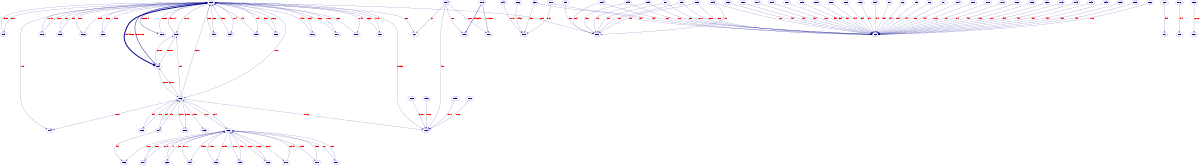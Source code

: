 // IP Conversations dot engine
digraph {
	graph [nodesep=0.8 ranksep=3 size="8!"]
	"10.0.13.19" [label=IP1 color=darkblue fontcolor=darkblue]
	"10.0.13.25" [label=IP2 color=darkblue fontcolor=darkblue]
	"10.0.15.255" [label=IP3 color=darkblue fontcolor=darkblue]
	"172.22.1.41" [label=IP4 color=darkblue fontcolor=darkblue]
	"10.0.8.253" [label=IP5 color=darkblue fontcolor=darkblue]
	"10.0.8.2" [label=IP6 color=darkblue fontcolor=darkblue]
	"192.169.247.255" [label=IP7 color=darkblue fontcolor=darkblue]
	"169.254.255.255" [label=IP8 color=darkblue fontcolor=darkblue]
	"172.217.20.68" [label=IP9 color=darkblue fontcolor=darkblue]
	"10.0.13.16" [label=IP10 color=darkblue fontcolor=darkblue]
	"10.0.8.35" [label=IP11 color=darkblue fontcolor=darkblue]
	"169.254.28.66" [label=IP12 color=darkblue fontcolor=darkblue]
	"172.22.1.44" [label=IP13 color=darkblue fontcolor=darkblue]
	"10.0.8.1" [label=IP14 color=darkblue fontcolor=darkblue]
	"10.0.8.243" [label=IP15 color=darkblue fontcolor=darkblue]
	"52.43.139.170" [label=IP16 color=darkblue fontcolor=darkblue]
	"52.142.84.61" [label=IP17 color=darkblue fontcolor=darkblue]
	"10.0.8.6" [label=IP18 color=darkblue fontcolor=darkblue]
	"10.0.8.242" [label=IP19 color=darkblue fontcolor=darkblue]
	"10.0.13.100" [label=IP20 color=darkblue fontcolor=darkblue]
	"224.0.0.2" [label=IP21 color=darkblue fontcolor=darkblue]
	"0.0.0.0" [label=IP22 color=darkblue fontcolor=darkblue]
	"52.25.91.198" [label=IP23 color=darkblue fontcolor=darkblue]
	"239.255.255.250" [label=IP24 color=darkblue fontcolor=darkblue]
	"172.217.17.130" [label=IP25 color=darkblue fontcolor=darkblue]
	"52.42.239.171" [label=IP26 color=darkblue fontcolor=darkblue]
	"192.169.247.21" [label=IP27 color=darkblue fontcolor=darkblue]
	"52.35.88.102" [label=IP28 color=darkblue fontcolor=darkblue]
	"10.0.8.41" [label=IP29 color=darkblue fontcolor=darkblue]
	"224.0.0.252" [label=IP30 color=darkblue fontcolor=darkblue]
	"10.0.13.27" [label=IP31 color=darkblue fontcolor=darkblue]
	"172.22.1.30" [label=IP32 color=darkblue fontcolor=darkblue]
	"10.0.9.253" [label=IP33 color=darkblue fontcolor=darkblue]
	"172.22.1.16" [label=IP34 color=darkblue fontcolor=darkblue]
	"172.22.1.14" [label=IP35 color=darkblue fontcolor=darkblue]
	"224.0.0.251" [label=IP36 color=darkblue fontcolor=darkblue]
	"10.0.8.4" [label=IP37 color=darkblue fontcolor=darkblue]
	"137.117.248.23" [label=IP38 color=darkblue fontcolor=darkblue]
	"10.0.8.5" [label=IP39 color=darkblue fontcolor=darkblue]
	"54.69.207.70" [label=IP40 color=darkblue fontcolor=darkblue]
	"52.239.177.100" [label=IP41 color=darkblue fontcolor=darkblue]
	"10.0.13.37" [label=IP42 color=darkblue fontcolor=darkblue]
	"10.0.8.31" [label=IP43 color=darkblue fontcolor=darkblue]
	"172.22.1.255" [label=IP44 color=darkblue fontcolor=darkblue]
	"10.0.8.30" [label=IP45 color=darkblue fontcolor=darkblue]
	"10.0.13.149" [label=IP46 color=darkblue fontcolor=darkblue]
	"172.20.1.3" [label=IP47 color=darkblue fontcolor=darkblue]
	"10.0.13.26" [label=IP48 color=darkblue fontcolor=darkblue]
	"10.0.13.47" [label=IP49 color=darkblue fontcolor=darkblue]
	"239.192.6.105" [label=IP50 color=darkblue fontcolor=darkblue]
	"10.0.13.35" [label=IP51 color=darkblue fontcolor=darkblue]
	"40.126.9.7" [label=IP52 color=darkblue fontcolor=darkblue]
	"10.0.13.52" [label=IP53 color=darkblue fontcolor=darkblue]
	"35.161.81.202" [label=IP54 color=darkblue fontcolor=darkblue]
	"10.0.13.50" [label=IP55 color=darkblue fontcolor=darkblue]
	"10.0.9.69" [label=IP56 color=darkblue fontcolor=darkblue]
	"52.27.123.131" [label=IP57 color=darkblue fontcolor=darkblue]
	"54.191.170.25" [label=IP58 color=darkblue fontcolor=darkblue]
	"172.22.1.17" [label=IP59 color=darkblue fontcolor=darkblue]
	"54.186.225.209" [label=IP60 color=darkblue fontcolor=darkblue]
	"239.192.4.63" [label=IP61 color=darkblue fontcolor=darkblue]
	"10.0.8.241" [label=IP62 color=darkblue fontcolor=darkblue]
	"172.22.1.250" [label=IP63 color=darkblue fontcolor=darkblue]
	"172.22.1.65" [label=IP64 color=darkblue fontcolor=darkblue]
	"10.0.13.17" [label=IP65 color=darkblue fontcolor=darkblue]
	"5.45.62.118" [label=IP66 color=darkblue fontcolor=darkblue]
	"10.255.255.255" [label=IP67 color=darkblue fontcolor=darkblue]
	"10.0.13.15" [label=IP68 color=darkblue fontcolor=darkblue]
	"172.22.1.51" [label=IP69 color=darkblue fontcolor=darkblue]
	"131.253.14.229" [label=IP70 color=darkblue fontcolor=darkblue]
	"10.0.13.32" [label=IP71 color=darkblue fontcolor=darkblue]
	"10.0.9.68" [label=IP72 color=darkblue fontcolor=darkblue]
	"255.255.255.255" [label=IP73 color=darkblue fontcolor=darkblue]
	"10.0.8.250" [label=IP74 color=darkblue fontcolor=darkblue]
	"10.0.8.244" [label=IP75 color=darkblue fontcolor=darkblue]
	"93.184.220.29" [label=IP76 color=darkblue fontcolor=darkblue]
	"34.223.135.139" [label=IP77 color=darkblue fontcolor=darkblue]
	"69.94.69.152" [label=IP78 color=darkblue fontcolor=darkblue]
	"195.238.11.234" [label=IP79 color=darkblue fontcolor=darkblue]
	"172.217.17.68" [label=IP80 color=darkblue fontcolor=darkblue]
	"10.0.13.4" [label=IP81 color=darkblue fontcolor=darkblue]
	"10.0.11.111" [label=IP82 color=darkblue fontcolor=darkblue]
	"10.0.13.39" [label=IP83 color=darkblue fontcolor=darkblue]
	"10.0.8.3" [label=IP84 color=darkblue fontcolor=darkblue]
	"10.0.13.9" [label=IP85 color=darkblue fontcolor=darkblue]
	"172.22.1.20" [label=IP86 color=darkblue fontcolor=darkblue]
	"17.252.76.16" [label=IP87 color=darkblue fontcolor=darkblue]
	"10.0.13.10" [label=IP88 color=darkblue fontcolor=darkblue]
	"10.0.13.28" [label=IP89 color=darkblue fontcolor=darkblue]
	"10.0.13.5" [label=IP90 color=darkblue fontcolor=darkblue]
	"62.4.254.244" [label=IP91 color=darkblue fontcolor=darkblue]
	"10.0.13.18" [label=IP92 color=darkblue fontcolor=darkblue]
	"224.0.0.1" [label=IP93 color=darkblue fontcolor=darkblue]
	"10.0.13.40" [label=IP94 color=darkblue fontcolor=darkblue]
	"10.0.13.3" [label=IP95 color=darkblue fontcolor=darkblue]
	"172.22.1.14" -> "137.117.248.23" [label=1688374 color=darkblue fontcolor=red labeldistance=0 penwidth=2.079565813990069]
	"52.43.139.170" -> "172.22.1.14" [label=4202 color=darkblue fontcolor=red labeldistance=0 penwidth=1.0026868072775263]
	"10.0.8.242" -> "10.0.15.255" [label=514 color=darkblue fontcolor=red labeldistance=0 penwidth=1.0003286575299022]
	"172.22.1.250" -> "172.22.1.41" [label=342 color=darkblue fontcolor=red labeldistance=0 penwidth=1.000218678745577]
	"10.0.13.100" -> "10.0.15.255" [label=494 color=darkblue fontcolor=red labeldistance=0 penwidth=1.0003158692991665]
	"172.22.1.30" -> "17.252.76.16" [label=201 color=darkblue fontcolor=red labeldistance=0 penwidth=1.0001285217188918]
	"172.22.1.14" -> "52.42.239.171" [label=2000 color=darkblue fontcolor=red labeldistance=0 penwidth=1.001278823073549]
	"172.22.1.30" -> "52.142.84.61" [label=6148 color=darkblue fontcolor=red labeldistance=0 penwidth=1.0039311021280894]
	"131.253.14.229" -> "172.22.1.30" [label=10346 color=darkblue fontcolor=red labeldistance=0 penwidth=1.0066153517594687]
	"172.22.1.30" -> "224.0.0.251" [label=1317 color=darkblue fontcolor=red labeldistance=0 penwidth=1.000842104993932]
	"169.254.28.66" -> "169.254.255.255" [label=494 color=darkblue fontcolor=red labeldistance=0 penwidth=1.0003158692991665]
	"172.22.1.250" -> "224.0.0.1" [label=2400 color=darkblue fontcolor=red labeldistance=0 penwidth=1.0015345876882586]
	"172.217.17.130" -> "172.22.1.14" [label=240 color=darkblue fontcolor=red labeldistance=0 penwidth=1.0001534587688259]
	"172.22.1.30" -> "52.25.91.198" [label=138 color=darkblue fontcolor=red labeldistance=0 penwidth=1.0000882387920749]
	"93.184.220.29" -> "172.22.1.14" [label=4400 color=darkblue fontcolor=red labeldistance=0 penwidth=1.0028134107618076]
	"10.0.13.18" -> "10.0.15.255" [label=247 color=darkblue fontcolor=red labeldistance=0 penwidth=1.0001579346495832]
	"172.22.1.250" -> "172.22.1.16" [label=3020 color=darkblue fontcolor=red labeldistance=0 penwidth=1.001931022841059]
	"10.0.9.68" -> "239.255.255.250" [label=3102 color=darkblue fontcolor=red labeldistance=0 penwidth=1.0019834545870745]
	"10.0.13.39" -> "10.0.15.255" [label=494 color=darkblue fontcolor=red labeldistance=0 penwidth=1.0003158692991665]
	"10.0.13.149" -> "10.0.15.255" [label=782 color=darkblue fontcolor=red labeldistance=0 penwidth=1.0005000198217577]
	"10.0.8.35" -> "10.0.15.255" [label=508 color=darkblue fontcolor=red labeldistance=0 penwidth=1.0003248210606814]
	"10.0.8.30" -> "224.0.0.252" [label=426 color=darkblue fontcolor=red labeldistance=0 penwidth=1.0002723893146659]
	"172.22.1.14" -> "224.0.0.252" [label=2340 color=darkblue fontcolor=red labeldistance=0 penwidth=1.0014962229960522]
	"0.0.0.0" -> "255.255.255.255" [label=14464 color=darkblue fontcolor=red labeldistance=0 penwidth=1.009248448467906]
	"10.0.13.3" -> "10.0.15.255" [label=535 color=darkblue fontcolor=red labeldistance=0 penwidth=1.0003420851721743]
	"172.22.1.17" -> "239.255.255.250" [label=8514 color=darkblue fontcolor=red labeldistance=0 penwidth=1.005443949824098]
	"10.0.8.31" -> "10.0.15.255" [label=494 color=darkblue fontcolor=red labeldistance=0 penwidth=1.0003158692991665]
	"172.22.1.250" -> "172.22.1.44" [label=354 color=darkblue fontcolor=red labeldistance=0 penwidth=1.0002263516840182]
	"10.0.13.32" -> "10.0.15.255" [label=1070 color=darkblue fontcolor=red labeldistance=0 penwidth=1.0006841703443488]
	"10.0.8.253" -> "10.0.15.255" [label=1004 color=darkblue fontcolor=red labeldistance=0 penwidth=1.0006419691829216]
	"34.223.135.139" -> "172.22.1.14" [label=4662 color=darkblue fontcolor=red labeldistance=0 penwidth=1.0029809365844427]
	"172.22.1.41" -> "172.22.1.250" [label=684 color=darkblue fontcolor=red labeldistance=0 penwidth=1.0004373574911538]
	"52.25.91.198" -> "172.22.1.30" [label=74 color=darkblue fontcolor=red labeldistance=0 penwidth=1.0000473164537214]
	"54.186.225.209" -> "172.22.1.14" [label=4221 color=darkblue fontcolor=red labeldistance=0 penwidth=1.002698956096725]
	"52.27.123.131" -> "172.22.1.30" [label=4637 color=darkblue fontcolor=red labeldistance=0 penwidth=1.0029649512960233]
	"172.22.1.14" -> "93.184.220.29" [label=2634 color=darkblue fontcolor=red labeldistance=0 penwidth=1.001684209987864]
	"172.22.1.14" -> "54.69.207.70" [label=265 color=darkblue fontcolor=red labeldistance=0 penwidth=1.0001694440572453]
	"10.0.13.35" -> "224.0.0.252" [label=158 color=darkblue fontcolor=red labeldistance=0 penwidth=1.0001010270228103]
	"10.0.13.9" -> "10.0.15.255" [label=494 color=darkblue fontcolor=red labeldistance=0 penwidth=1.0003158692991665]
	"52.42.239.171" -> "172.22.1.14" [label=5059 color=darkblue fontcolor=red labeldistance=0 penwidth=1.003234782964542]
	"172.22.1.65" -> "239.192.6.105" [label=180 color=darkblue fontcolor=red labeldistance=0 penwidth=1.0001150940766195]
	"10.0.8.241" -> "10.0.15.255" [label=2146 color=darkblue fontcolor=red labeldistance=0 penwidth=1.001372177157918]
	"172.22.1.14" -> "54.191.170.25" [label=149 color=darkblue fontcolor=red labeldistance=0 penwidth=1.0000952723189793]
	"10.0.13.4" -> "10.0.15.255" [label=494 color=darkblue fontcolor=red labeldistance=0 penwidth=1.0003158692991665]
	"52.239.177.100" -> "172.22.1.30" [label=9110 color=darkblue fontcolor=red labeldistance=0 penwidth=1.0058250391000154]
	"192.169.247.21" -> "192.169.247.255" [label=494 color=darkblue fontcolor=red labeldistance=0 penwidth=1.0003158692991665]
	"10.0.8.4" -> "224.0.0.252" [label=864 color=darkblue fontcolor=red labeldistance=0 penwidth=1.000552451567773]
	"172.22.1.41" -> "224.0.0.251" [label=424 color=darkblue fontcolor=red labeldistance=0 penwidth=1.0002711104915925]
	"172.22.1.14" -> "34.223.135.139" [label=1786 color=darkblue fontcolor=red labeldistance=0 penwidth=1.0011419890046793]
	"195.238.11.234" -> "239.192.6.105" [label=2413345 color=darkblue fontcolor=red labeldistance=0 penwidth=2.5431206352169973]
	"40.126.9.7" -> "172.22.1.30" [label=11428 color=darkblue fontcolor=red labeldistance=0 penwidth=1.0073071950422587]
	"172.22.1.14" -> "172.217.17.130" [label=291 color=darkblue fontcolor=red labeldistance=0 penwidth=1.0001860687572013]
	"10.0.8.3" -> "224.0.0.252" [label=864 color=darkblue fontcolor=red labeldistance=0 penwidth=1.000552451567773]
	"10.0.8.2" -> "10.0.15.255" [label=494 color=darkblue fontcolor=red labeldistance=0 penwidth=1.0003158692991665]
	"172.22.1.14" -> "172.217.20.68" [label=3017 color=darkblue fontcolor=red labeldistance=0 penwidth=1.0019291046064487]
	"172.22.1.30" -> "5.45.62.118" [label=2138 color=darkblue fontcolor=red labeldistance=0 penwidth=1.0013670618656239]
	"172.22.1.44" -> "172.22.1.14" [label=491114 color=darkblue fontcolor=red labeldistance=0 penwidth=1.3140239574714598]
	"10.0.11.111" -> "10.255.255.255" [label=12702 color=darkblue fontcolor=red labeldistance=0 penwidth=1.0081218053401093]
	"172.22.1.14" -> "172.217.17.68" [label=2748 color=darkblue fontcolor=red labeldistance=0 penwidth=1.0017571029030563]
	"10.0.8.4" -> "10.0.15.255" [label=1358 color=darkblue fontcolor=red labeldistance=0 penwidth=1.0008683208669398]
	"172.22.1.30" -> "172.22.1.250" [label=3187 color=darkblue fontcolor=red labeldistance=0 penwidth=1.0020378045677003]
	"10.0.13.52" -> "10.0.15.255" [label=494 color=darkblue fontcolor=red labeldistance=0 penwidth=1.0003158692991665]
	"62.4.254.244" -> "172.22.1.14" [label=6332 color=darkblue fontcolor=red labeldistance=0 penwidth=1.004048753850856]
	"54.191.170.25" -> "172.22.1.14" [label=145 color=darkblue fontcolor=red labeldistance=0 penwidth=1.0000927146728322]
	"172.22.1.14" -> "224.0.0.2" [label=360 color=darkblue fontcolor=red labeldistance=0 penwidth=1.0002301881532387]
	"10.0.13.16" -> "255.255.255.255" [label=346 color=darkblue fontcolor=red labeldistance=0 penwidth=1.000221236391724]
	"172.20.1.3" -> "255.255.255.255" [label=5775 color=darkblue fontcolor=red labeldistance=0 penwidth=1.0036926016248726]
	"52.142.84.61" -> "172.22.1.30" [label=6960 color=darkblue fontcolor=red labeldistance=0 penwidth=1.0044503042959503]
	"10.0.13.50" -> "10.0.15.255" [label=494 color=darkblue fontcolor=red labeldistance=0 penwidth=1.0003158692991665]
	"172.22.1.14" -> "52.43.139.170" [label=10740 color=darkblue fontcolor=red labeldistance=0 penwidth=1.0068672799049578]
	"172.22.1.30" -> "52.27.123.131" [label=2706 color=darkblue fontcolor=red labeldistance=0 penwidth=1.0017302476185117]
	"172.217.17.68" -> "172.22.1.14" [label=7309 color=darkblue fontcolor=red labeldistance=0 penwidth=1.0046734589222845]
	"10.0.8.244" -> "10.0.15.255" [label=1180 color=darkblue fontcolor=red labeldistance=0 penwidth=1.000754505613394]
	"172.22.1.30" -> "52.239.177.100" [label=34988 color=darkblue fontcolor=red labeldistance=0 penwidth=1.0223717308486653]
	"10.0.8.3" -> "10.0.15.255" [label=864 color=darkblue fontcolor=red labeldistance=0 penwidth=1.000552451567773]
	"172.22.1.250" -> "172.22.1.30" [label=5647 color=darkblue fontcolor=red labeldistance=0 penwidth=1.0036107569481654]
	"10.0.8.5" -> "10.0.15.255" [label=247 color=darkblue fontcolor=red labeldistance=0 penwidth=1.0001579346495832]
	"10.0.13.40" -> "10.0.15.255" [label=494 color=darkblue fontcolor=red labeldistance=0 penwidth=1.0003158692991665]
	"10.0.13.27" -> "10.0.15.255" [label=494 color=darkblue fontcolor=red labeldistance=0 penwidth=1.0003158692991665]
	"52.35.88.102" -> "172.22.1.14" [label=4109 color=darkblue fontcolor=red labeldistance=0 penwidth=1.0026273420046063]
	"17.252.76.16" -> "172.22.1.30" [label=185 color=darkblue fontcolor=red labeldistance=0 penwidth=1.0001182911343032]
	"10.0.13.28" -> "10.0.15.255" [label=494 color=darkblue fontcolor=red labeldistance=0 penwidth=1.0003158692991665]
	"10.0.13.5" -> "224.0.0.252" [label=140 color=darkblue fontcolor=red labeldistance=0 penwidth=1.0000895176151485]
	"172.22.1.250" -> "172.22.1.20" [label=3099 color=darkblue fontcolor=red labeldistance=0 penwidth=1.001981536352464]
	"172.22.1.14" -> "35.161.81.202" [label=2174 color=darkblue fontcolor=red labeldistance=0 penwidth=1.0013900806809477]
	"172.22.1.14" -> "52.35.88.102" [label=3322 color=darkblue fontcolor=red labeldistance=0 penwidth=1.002124125125165]
	"10.0.13.5" -> "10.0.15.255" [label=535 color=darkblue fontcolor=red labeldistance=0 penwidth=1.0003420851721743]
	"172.22.1.16" -> "172.22.1.14" [label=3810192 color=darkblue fontcolor=red labeldistance=0 penwidth=3.436280722125813]
	"172.22.1.30" -> "131.253.14.229" [label=3615 color=darkblue fontcolor=red labeldistance=0 penwidth=1.0023114727054396]
	"172.22.1.14" -> "62.4.254.244" [label=4742 color=darkblue fontcolor=red labeldistance=0 penwidth=1.0030320895073845]
	"10.0.13.17" -> "10.0.15.255" [label=494 color=darkblue fontcolor=red labeldistance=0 penwidth=1.0003158692991665]
	"10.0.13.25" -> "10.0.15.255" [label=494 color=darkblue fontcolor=red labeldistance=0 penwidth=1.0003158692991665]
	"172.22.1.65" -> "239.192.4.63" [label=600 color=darkblue fontcolor=red labeldistance=0 penwidth=1.0003836469220646]
	"10.0.8.6" -> "10.0.15.255" [label=247 color=darkblue fontcolor=red labeldistance=0 penwidth=1.0001579346495832]
	"69.94.69.152" -> "172.22.1.30" [label=4588 color=darkblue fontcolor=red labeldistance=0 penwidth=1.0029336201307213]
	"10.0.13.16" -> "10.0.15.255" [label=494 color=darkblue fontcolor=red labeldistance=0 penwidth=1.0003158692991665]
	"137.117.248.23" -> "172.22.1.14" [label=38689 color=darkblue fontcolor=red labeldistance=0 penwidth=1.0247381929462678]
	"10.0.13.15" -> "10.0.15.255" [label=494 color=darkblue fontcolor=red labeldistance=0 penwidth=1.0003158692991665]
	"10.0.8.41" -> "239.255.255.250" [label=3102 color=darkblue fontcolor=red labeldistance=0 penwidth=1.0019834545870745]
	"172.22.1.30" -> "40.126.9.7" [label=3049 color=darkblue fontcolor=red labeldistance=0 penwidth=1.0019495657756254]
	"54.69.207.70" -> "172.22.1.14" [label=265 color=darkblue fontcolor=red labeldistance=0 penwidth=1.0001694440572453]
	"172.22.1.14" -> "54.186.225.209" [label=2136 color=darkblue fontcolor=red labeldistance=0 penwidth=1.0013657830425502]
	"10.0.9.253" -> "10.0.15.255" [label=749 color=darkblue fontcolor=red labeldistance=0 penwidth=1.0004789192410442]
	"172.217.20.68" -> "172.22.1.14" [label=4903 color=darkblue fontcolor=red labeldistance=0 penwidth=1.0031350347648051]
	"10.0.8.243" -> "10.0.15.255" [label=1073 color=darkblue fontcolor=red labeldistance=0 penwidth=1.000686088578959]
	"10.0.8.30" -> "10.0.15.255" [label=576 color=darkblue fontcolor=red labeldistance=0 penwidth=1.000368301045182]
	"172.22.1.250" -> "172.22.1.14" [label=8288 color=darkblue fontcolor=red labeldistance=0 penwidth=1.005299442816787]
	"10.0.13.19" -> "10.0.15.255" [label=494 color=darkblue fontcolor=red labeldistance=0 penwidth=1.0003158692991665]
	"172.22.1.16" -> "172.22.1.250" [label=2988 color=darkblue fontcolor=red labeldistance=0 penwidth=1.0019105616718822]
	"10.0.13.3" -> "224.0.0.252" [label=140 color=darkblue fontcolor=red labeldistance=0 penwidth=1.0000895176151485]
	"10.0.13.27" -> "255.255.255.255" [label=692 color=darkblue fontcolor=red labeldistance=0 penwidth=1.000442472783448]
	"10.0.13.149" -> "224.0.0.252" [label=140 color=darkblue fontcolor=red labeldistance=0 penwidth=1.0000895176151485]
	"10.0.8.1" -> "10.0.15.255" [label=494 color=darkblue fontcolor=red labeldistance=0 penwidth=1.0003158692991665]
	"172.22.1.14" -> "172.22.1.16" [label=10947566 color=darkblue fontcolor=red labeldistance=0 penwidth=8.0]
	"172.22.1.65" -> "224.0.0.2" [label=60 color=darkblue fontcolor=red labeldistance=0 penwidth=1.0000383646922064]
	"172.22.1.14" -> "172.22.1.255" [label=795 color=darkblue fontcolor=red labeldistance=0 penwidth=1.0005083321717356]
	"5.45.62.118" -> "172.22.1.30" [label=17323 color=darkblue fontcolor=red labeldistance=0 penwidth=1.0110765260515442]
	"10.0.13.37" -> "10.0.15.255" [label=494 color=darkblue fontcolor=red labeldistance=0 penwidth=1.0003158692991665]
	"172.22.1.250" -> "239.255.255.250" [label=18173 color=darkblue fontcolor=red labeldistance=0 penwidth=1.0116200258578025]
	"172.22.1.20" -> "172.22.1.250" [label=3048 color=darkblue fontcolor=red labeldistance=0 penwidth=1.0019489263640886]
	"10.0.13.47" -> "10.0.15.255" [label=494 color=darkblue fontcolor=red labeldistance=0 penwidth=1.0003158692991665]
	"10.0.9.69" -> "239.255.255.250" [label=3102 color=darkblue fontcolor=red labeldistance=0 penwidth=1.0019834545870745]
	"35.161.81.202" -> "172.22.1.14" [label=4602 color=darkblue fontcolor=red labeldistance=0 penwidth=1.0029425718922362]
	"10.0.13.26" -> "10.0.15.255" [label=494 color=darkblue fontcolor=red labeldistance=0 penwidth=1.0003158692991665]
	"172.22.1.16" -> "172.22.1.44" [label=60120 color=darkblue fontcolor=red labeldistance=0 penwidth=1.0384414215908815]
	"172.22.1.44" -> "172.22.1.16" [label=60000 color=darkblue fontcolor=red labeldistance=0 penwidth=1.0383646922064687]
	"172.22.1.51" -> "172.22.1.250" [label=679 color=darkblue fontcolor=red labeldistance=0 penwidth=1.0004341604334699]
	"172.22.1.14" -> "239.255.255.250" [label=31335 color=darkblue fontcolor=red labeldistance=0 penwidth=1.0200359605048281]
	"172.22.1.250" -> "172.22.1.51" [label=354 color=darkblue fontcolor=red labeldistance=0 penwidth=1.0002263516840182]
	"172.22.1.65" -> "239.255.255.250" [label=420 color=darkblue fontcolor=red labeldistance=0 penwidth=1.0002685528454454]
	"172.22.1.250" -> "172.22.1.255" [label=1008 color=darkblue fontcolor=red labeldistance=0 penwidth=1.0006445268290687]
	"10.0.13.10" -> "10.0.15.255" [label=494 color=darkblue fontcolor=red labeldistance=0 penwidth=1.0003158692991665]
	"172.22.1.14" -> "172.22.1.44" [label=75712 color=darkblue fontcolor=red labeldistance=0 penwidth=1.048411126272269]
	"10.0.13.32" -> "224.0.0.252" [label=284 color=darkblue fontcolor=red labeldistance=0 penwidth=1.000181592876444]
	"10.0.8.250" -> "10.0.15.255" [label=494 color=darkblue fontcolor=red labeldistance=0 penwidth=1.0003158692991665]
	"172.22.1.30" -> "69.94.69.152" [label=1355 color=darkblue fontcolor=red labeldistance=0 penwidth=1.0008664026323295]
	"195.238.11.234" -> "239.192.4.63" [label=1173290 color=darkblue fontcolor=red labeldistance=0 penwidth=1.7502151619821245]
	"172.22.1.14" -> "172.22.1.250" [label=1987 color=darkblue fontcolor=red labeldistance=0 penwidth=1.0012705107235709]
}
